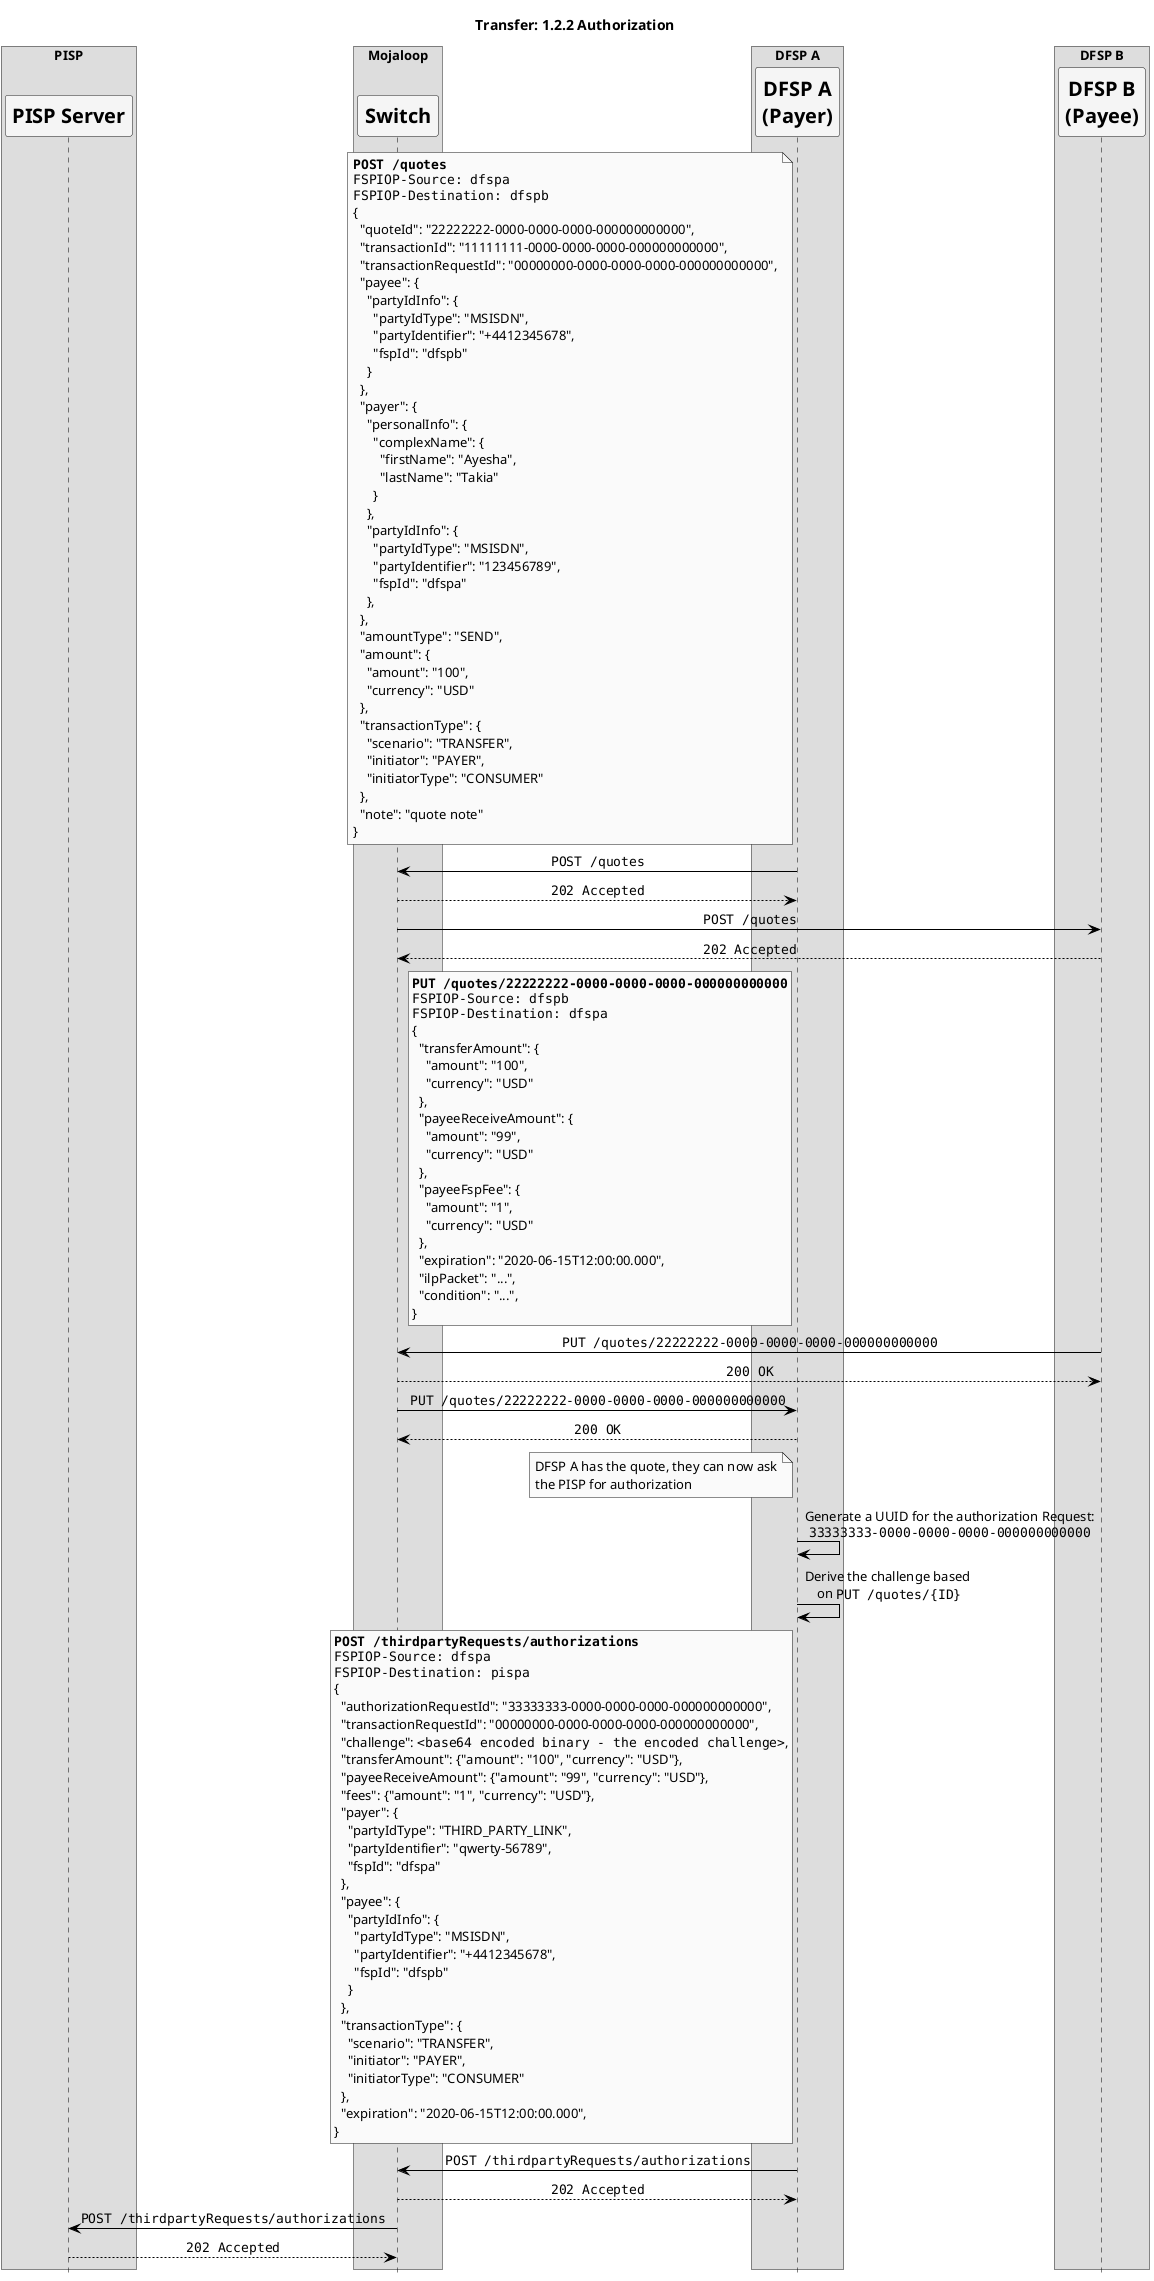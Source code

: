 @startuml

' declaring skinparam
skinparam sequenceMessageAlign center
skinparam shadowing false
skinparam defaultFontName Verdana
skinparam monochrome true
skinparam SequenceLifeLineBackgroundColor WhiteSmoke
skinparam SequenceLifeLineBorderColor Black
skinparam ParticipantFontStyle Bold
skinparam ParticipantFontSize 20
skinparam ParticipantBackgroundColor WhiteSmoke
skinparam ArrowColor Black

hide footbox

title Transfer: 1.2.2 Authorization


box "PISP"
participant "PISP Server" as D1
end box
box "Mojaloop"
    participant Switch as S
end box
box "DFSP A"
    participant "DFSP A\n(Payer)" as D2
end box
box "DFSP B"
    participant "DFSP B\n(Payee)" as D3
end box

note left of D2
**""POST /quotes""**
""FSPIOP-Source: dfspa""
""FSPIOP-Destination: dfspb""
{
  "quoteId": "22222222-0000-0000-0000-000000000000",
  "transactionId": "11111111-0000-0000-0000-000000000000",
  "transactionRequestId": "00000000-0000-0000-0000-000000000000",
  "payee": {
    "partyIdInfo": {
      "partyIdType": "MSISDN",
      "partyIdentifier": "+4412345678",
      "fspId": "dfspb"
    }
  },
  "payer": {
    "personalInfo": {
      "complexName": {
        "firstName": "Ayesha",
        "lastName": "Takia"
      }
    },
    "partyIdInfo": {
      "partyIdType": "MSISDN",
      "partyIdentifier": "123456789",
      "fspId": "dfspa"
    },
  },
  "amountType": "SEND",
  "amount": {
    "amount": "100",
    "currency": "USD"
  },
  "transactionType": {
    "scenario": "TRANSFER",
    "initiator": "PAYER",
    "initiatorType": "CONSUMER"
  },
  "note": "quote note"
}
end note

D2 -> S: ""POST /quotes""
S --> D2: ""202 Accepted""
S -> D3: ""POST /quotes""
D3 --> S: ""202 Accepted""

rnote left of D2
**""PUT /quotes/22222222-0000-0000-0000-000000000000""**
""FSPIOP-Source: dfspb""
""FSPIOP-Destination: dfspa""
{
  "transferAmount": {
    "amount": "100",
    "currency": "USD"
  },
  "payeeReceiveAmount": {
    "amount": "99",
    "currency": "USD"
  },
  "payeeFspFee": {
    "amount": "1",
    "currency": "USD"
  },
  "expiration": "2020-06-15T12:00:00.000",
  "ilpPacket": "...",
  "condition": "...",
}
end note

D3 -> S: ""PUT /quotes/22222222-0000-0000-0000-000000000000""
S --> D3: ""200 OK""
S -> D2: ""PUT /quotes/22222222-0000-0000-0000-000000000000""
D2 --> S: ""200 OK""

note left of D2
  DFSP A has the quote, they can now ask
  the PISP for authorization
end note

D2 -> D2: Generate a UUID for the authorization Request:\n""33333333-0000-0000-0000-000000000000""
D2 -> D2: Derive the challenge based \non ""PUT /quotes/{ID}""

rnote left of D2
**""POST /thirdpartyRequests/authorizations""**
""FSPIOP-Source: dfspa""
""FSPIOP-Destination: pispa""
{
  "authorizationRequestId": "33333333-0000-0000-0000-000000000000",
  "transactionRequestId": "00000000-0000-0000-0000-000000000000",
  "challenge": ""<base64 encoded binary - the encoded challenge>"",
  "transferAmount": {"amount": "100", "currency": "USD"},
  "payeeReceiveAmount": {"amount": "99", "currency": "USD"},
  "fees": {"amount": "1", "currency": "USD"},
  "payer": {
    "partyIdType": "THIRD_PARTY_LINK",
    "partyIdentifier": "qwerty-56789",
    "fspId": "dfspa"
  },
  "payee": {
    "partyIdInfo": {
      "partyIdType": "MSISDN",
      "partyIdentifier": "+4412345678",
      "fspId": "dfspb"
    }
  },
  "transactionType": {
    "scenario": "TRANSFER",
    "initiator": "PAYER",
    "initiatorType": "CONSUMER"
  },
  "expiration": "2020-06-15T12:00:00.000",
}
end note
D2 -> S: ""POST /thirdpartyRequests/authorizations""
S --> D2: ""202 Accepted""
S -> D1: ""POST /thirdpartyRequests/authorizations""
D1 --> S: ""202 Accepted""

@enduml
